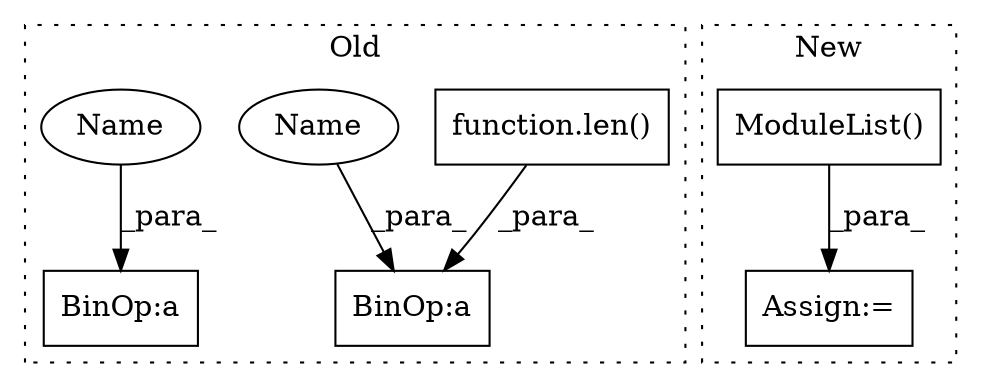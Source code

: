 digraph G {
subgraph cluster0 {
1 [label="function.len()" a="75" s="3852,3872" l="4,1" shape="box"];
4 [label="BinOp:a" a="82" s="3849" l="3" shape="box"];
5 [label="BinOp:a" a="82" s="3953" l="3" shape="box"];
6 [label="Name" a="87" s="3848" l="1" shape="ellipse"];
7 [label="Name" a="87" s="3952" l="1" shape="ellipse"];
label = "Old";
style="dotted";
}
subgraph cluster1 {
2 [label="ModuleList()" a="75" s="701,728" l="20,1" shape="box"];
3 [label="Assign:=" a="68" s="698" l="3" shape="box"];
label = "New";
style="dotted";
}
1 -> 4 [label="_para_"];
2 -> 3 [label="_para_"];
6 -> 4 [label="_para_"];
7 -> 5 [label="_para_"];
}